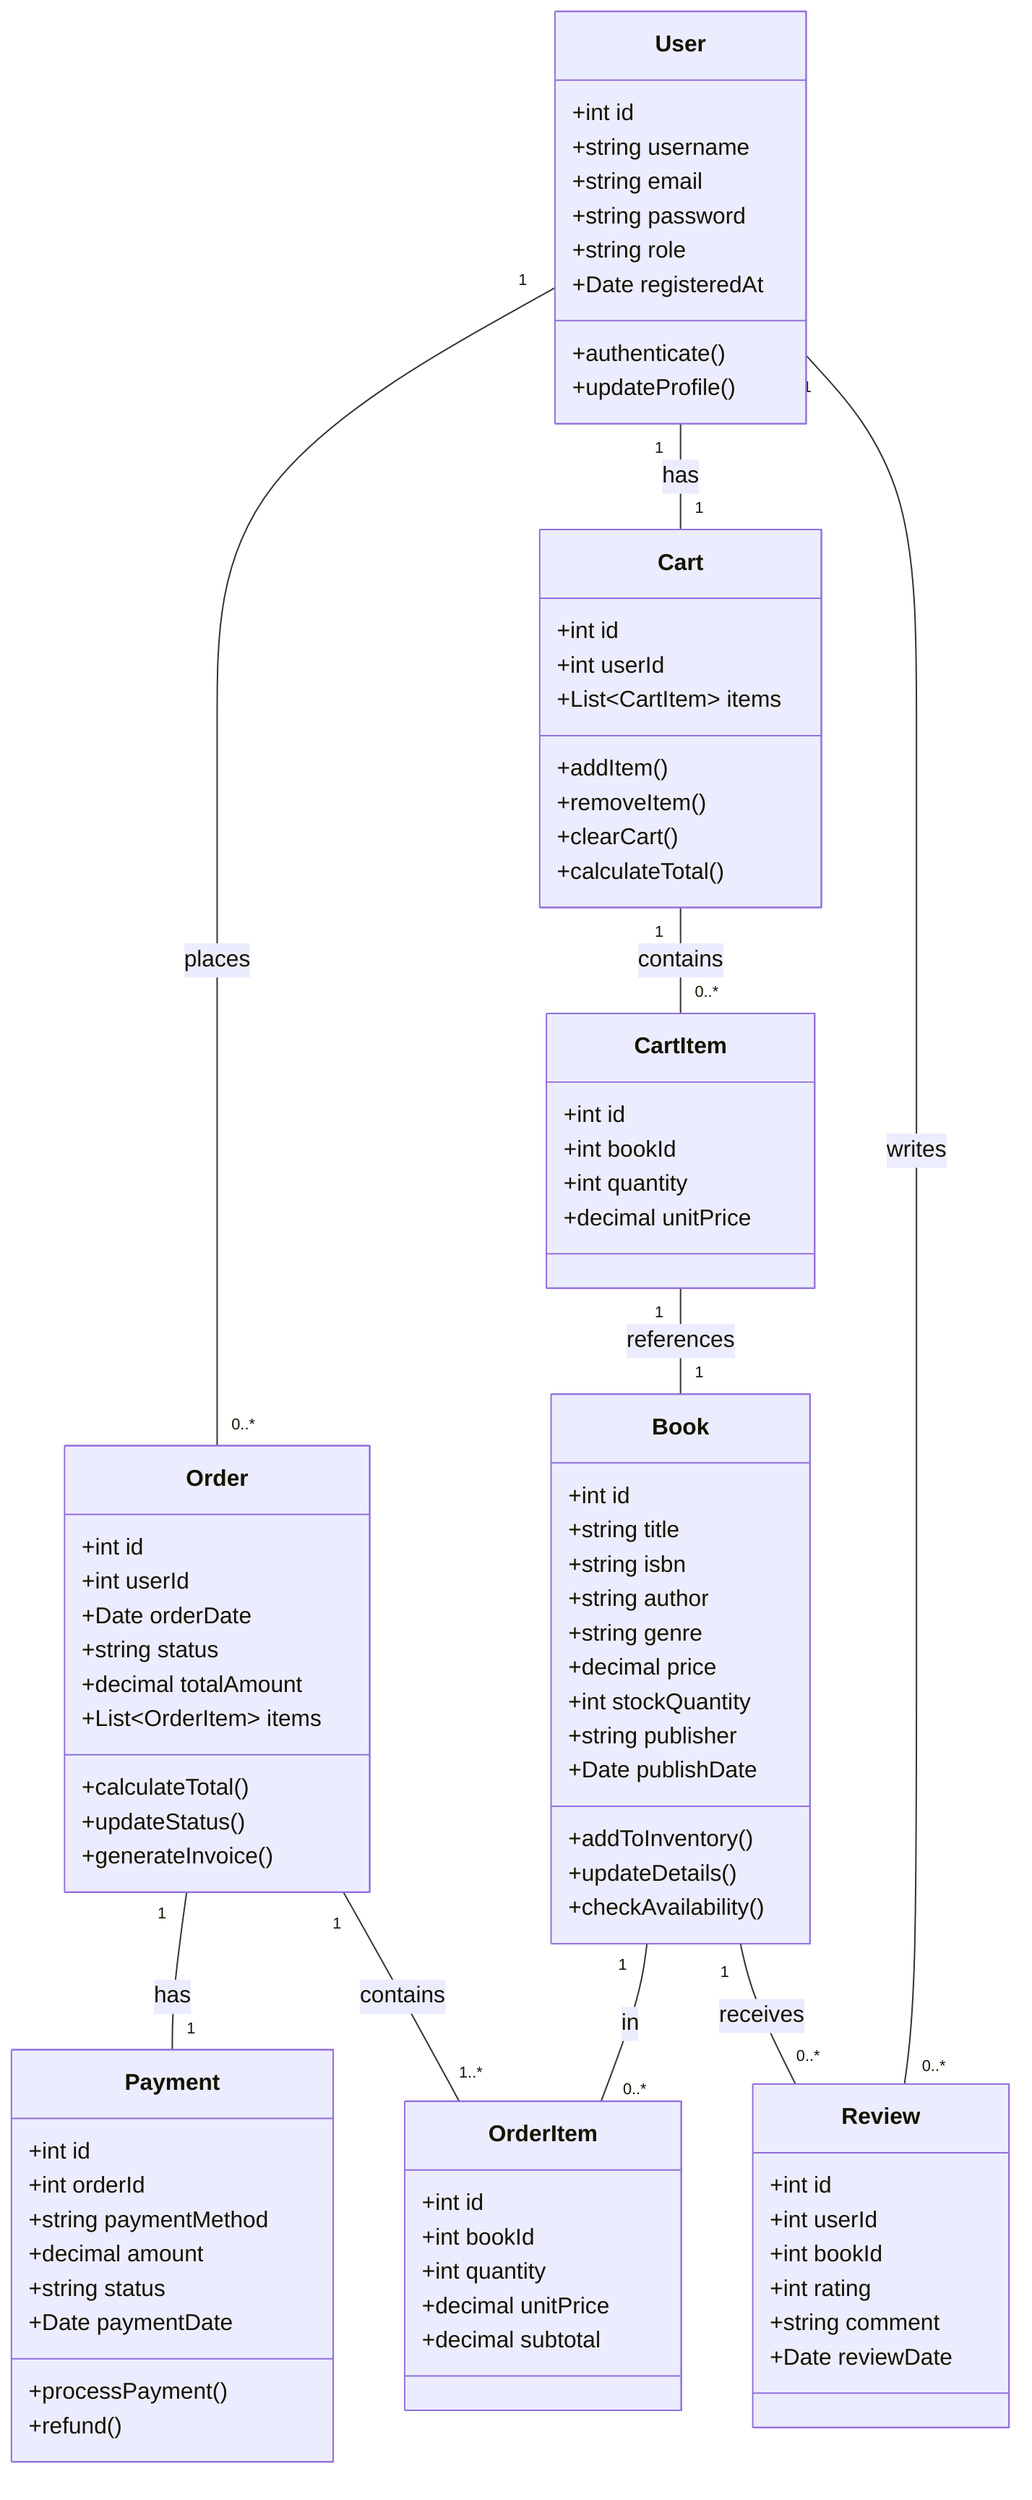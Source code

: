 classDiagram
    class User {
        +int id
        +string username
        +string email
        +string password
        +string role
        +Date registeredAt
        +authenticate()
        +updateProfile()
    }

    class Book {
        +int id
        +string title
        +string isbn
        +string author
        +string genre
        +decimal price
        +int stockQuantity
        +string publisher
        +Date publishDate
        +addToInventory()
        +updateDetails()
        +checkAvailability()
    }

    class Order {
        +int id
        +int userId
        +Date orderDate
        +string status
        +decimal totalAmount
        +List~OrderItem~ items
        +calculateTotal()
        +updateStatus()
        +generateInvoice()
    }

    class OrderItem {
        +int id
        +int bookId
        +int quantity
        +decimal unitPrice
        +decimal subtotal
    }

    class Review {
        +int id
        +int userId
        +int bookId
        +int rating
        +string comment
        +Date reviewDate
    }

    class Cart {
        +int id
        +int userId
        +List~CartItem~ items
        +addItem()
        +removeItem()
        +clearCart()
        +calculateTotal()
    }

    class CartItem {
        +int id
        +int bookId
        +int quantity
        +decimal unitPrice
    }

    class Payment {
        +int id
        +int orderId
        +string paymentMethod
        +decimal amount
        +string status
        +Date paymentDate
        +processPayment()
        +refund()
    }

    User "1" -- "0..*" Order : places
    User "1" -- "0..*" Review : writes
    User "1" -- "1" Cart : has
    Book "1" -- "0..*" OrderItem : in
    Book "1" -- "0..*" Review : receives
    Order "1" -- "1..*" OrderItem : contains
    Order "1" -- "1" Payment : has
    Cart "1" -- "0..*" CartItem : contains
    CartItem "1" -- "1" Book : references